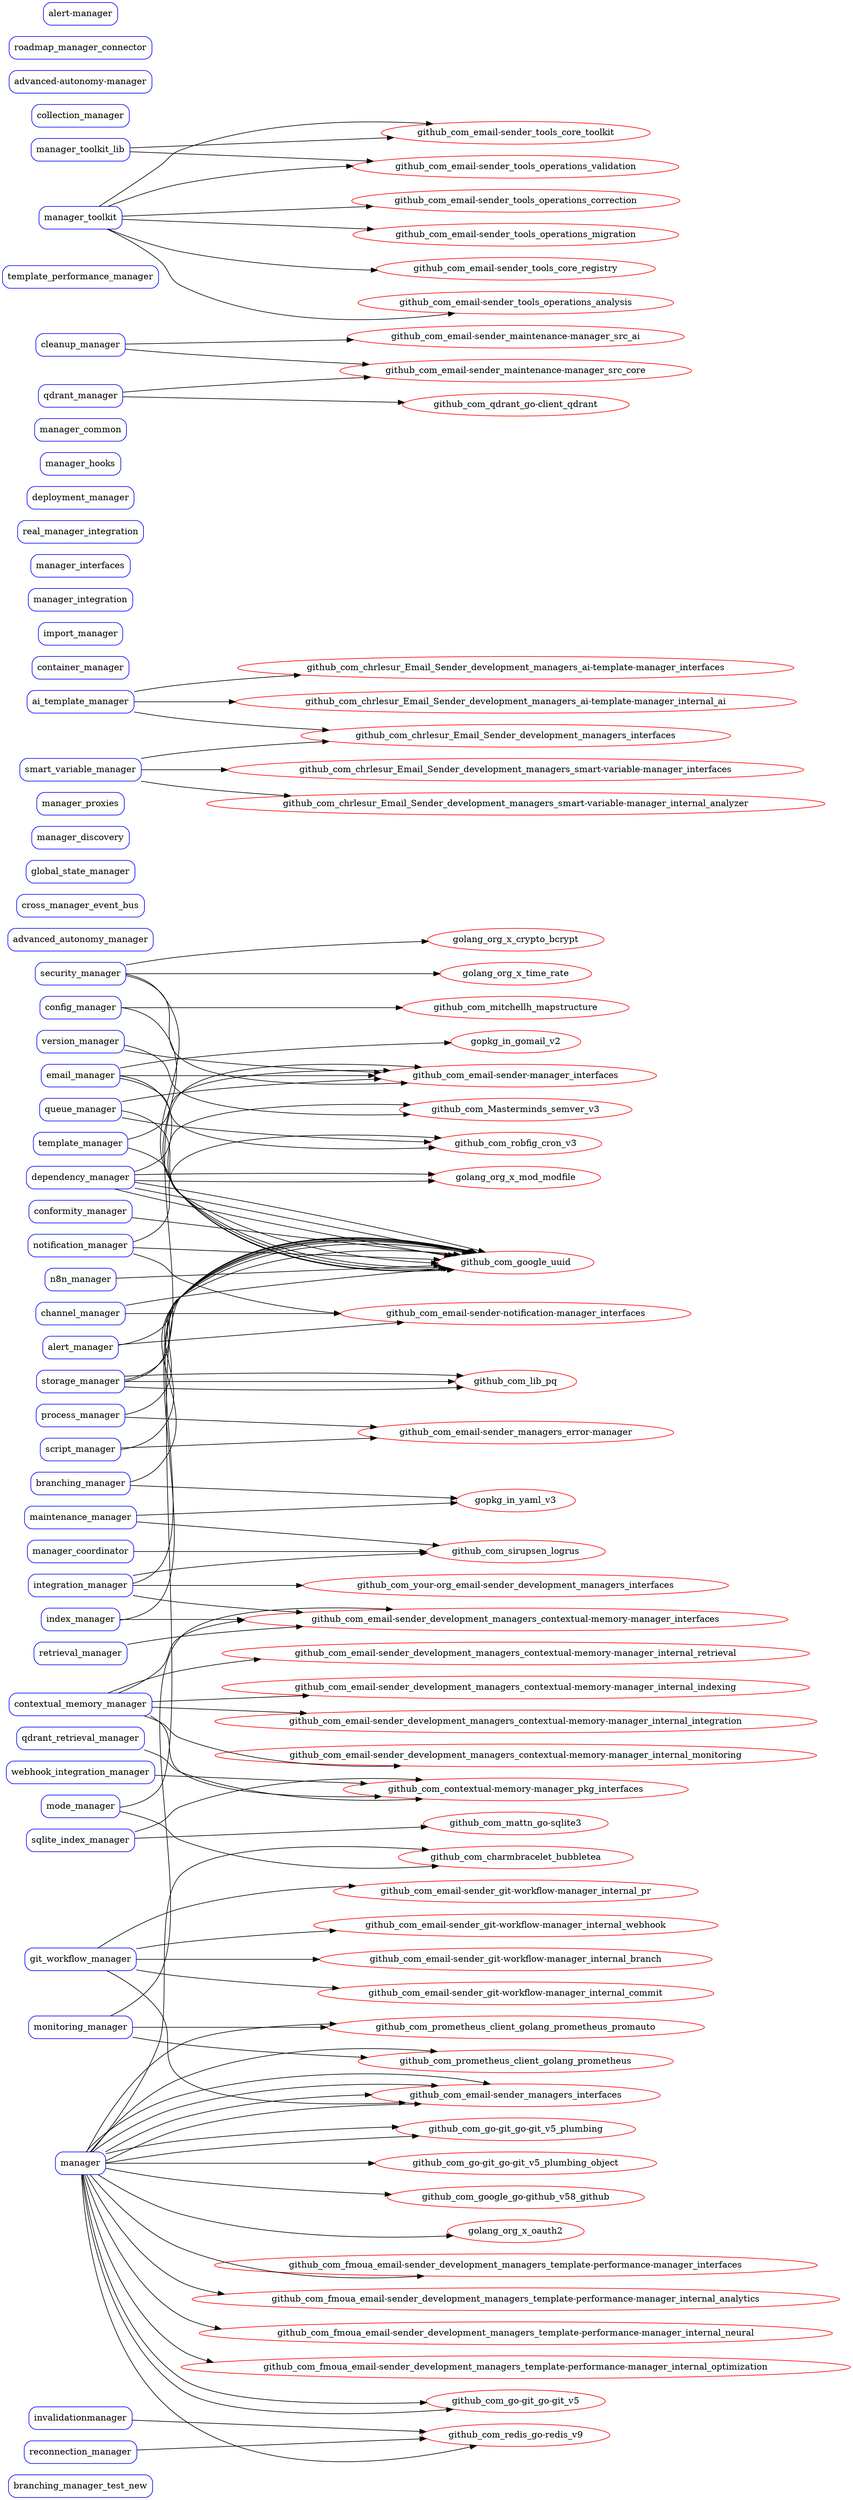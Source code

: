 digraph DependencyGraph {
    rankdir=LR;
    node [shape=box, style=rounded];
    
    // Fichiers managers    "manager" [color=blue];
    "branching_manager_test_new" [color=blue];
    "branching_manager" [color=blue];
    "advanced_autonomy_manager" [color=blue];
    "cross_manager_event_bus" [color=blue];
    "global_state_manager" [color=blue];
    "manager_discovery" [color=blue];
    "manager_proxies" [color=blue];
    "security_manager" [color=blue];
    "advanced_autonomy_manager" [color=blue];
    "ai_template_manager" [color=blue];
    "github_com_chrlesur_Email_Sender_development_managers_interfaces" [color=red, shape=ellipse];
    "ai_template_manager" -> "github_com_chrlesur_Email_Sender_development_managers_interfaces";
    "ai_template_manager" [color=blue];
    "github_com_chrlesur_Email_Sender_development_managers_ai-template-manager_interfaces" [color=red, shape=ellipse];
    "ai_template_manager" -> "github_com_chrlesur_Email_Sender_development_managers_ai-template-manager_interfaces";
    "github_com_chrlesur_Email_Sender_development_managers_ai-template-manager_internal_ai" [color=red, shape=ellipse];
    "ai_template_manager" -> "github_com_chrlesur_Email_Sender_development_managers_ai-template-manager_internal_ai";
    "branching_manager" [color=blue];
    "github_com_google_uuid" [color=red, shape=ellipse];
    "branching_manager" -> "github_com_google_uuid";
    "gopkg_in_yaml_v3" [color=red, shape=ellipse];
    "branching_manager" -> "gopkg_in_yaml_v3";
    "config_manager" [color=blue];
    "github_com_google_uuid" [color=red, shape=ellipse];
    "config_manager" -> "github_com_google_uuid";
    "github_com_mitchellh_mapstructure" [color=red, shape=ellipse];
    "config_manager" -> "github_com_mitchellh_mapstructure";
    "container_manager" [color=blue];
    "contextual_memory_manager" [color=blue];
    "github_com_email-sender_development_managers_contextual-memory-manager_interfaces" [color=red, shape=ellipse];
    "contextual_memory_manager" -> "github_com_email-sender_development_managers_contextual-memory-manager_interfaces";
    "github_com_email-sender_development_managers_contextual-memory-manager_internal_indexing" [color=red, shape=ellipse];
    "contextual_memory_manager" -> "github_com_email-sender_development_managers_contextual-memory-manager_internal_indexing";
    "github_com_email-sender_development_managers_contextual-memory-manager_internal_integration" [color=red, shape=ellipse];
    "contextual_memory_manager" -> "github_com_email-sender_development_managers_contextual-memory-manager_internal_integration";
    "github_com_email-sender_development_managers_contextual-memory-manager_internal_monitoring" [color=red, shape=ellipse];
    "contextual_memory_manager" -> "github_com_email-sender_development_managers_contextual-memory-manager_internal_monitoring";
    "github_com_email-sender_development_managers_contextual-memory-manager_internal_retrieval" [color=red, shape=ellipse];
    "contextual_memory_manager" -> "github_com_email-sender_development_managers_contextual-memory-manager_internal_retrieval";
    "index_manager" [color=blue];
    "github_com_email-sender_development_managers_contextual-memory-manager_interfaces" [color=red, shape=ellipse];
    "index_manager" -> "github_com_email-sender_development_managers_contextual-memory-manager_interfaces";
    "github_com_google_uuid" [color=red, shape=ellipse];
    "index_manager" -> "github_com_google_uuid";
    "integration_manager" [color=blue];
    "github_com_email-sender_development_managers_contextual-memory-manager_interfaces" [color=red, shape=ellipse];
    "integration_manager" -> "github_com_email-sender_development_managers_contextual-memory-manager_interfaces";
    "monitoring_manager" [color=blue];
    "github_com_email-sender_development_managers_contextual-memory-manager_interfaces" [color=red, shape=ellipse];
    "monitoring_manager" -> "github_com_email-sender_development_managers_contextual-memory-manager_interfaces";
    "github_com_prometheus_client_golang_prometheus" [color=red, shape=ellipse];
    "monitoring_manager" -> "github_com_prometheus_client_golang_prometheus";
    "github_com_prometheus_client_golang_prometheus_promauto" [color=red, shape=ellipse];
    "monitoring_manager" -> "github_com_prometheus_client_golang_prometheus_promauto";
    "retrieval_manager" [color=blue];
    "github_com_email-sender_development_managers_contextual-memory-manager_interfaces" [color=red, shape=ellipse];
    "retrieval_manager" -> "github_com_email-sender_development_managers_contextual-memory-manager_interfaces";
    "contextual_memory_manager" [color=blue];
    "github_com_contextual-memory-manager_pkg_interfaces" [color=red, shape=ellipse];
    "contextual_memory_manager" -> "github_com_contextual-memory-manager_pkg_interfaces";
    "qdrant_retrieval_manager" [color=blue];
    "github_com_contextual-memory-manager_pkg_interfaces" [color=red, shape=ellipse];
    "qdrant_retrieval_manager" -> "github_com_contextual-memory-manager_pkg_interfaces";
    "sqlite_index_manager" [color=blue];
    "github_com_mattn_go-sqlite3" [color=red, shape=ellipse];
    "sqlite_index_manager" -> "github_com_mattn_go-sqlite3";
    "github_com_contextual-memory-manager_pkg_interfaces" [color=red, shape=ellipse];
    "sqlite_index_manager" -> "github_com_contextual-memory-manager_pkg_interfaces";
    "webhook_integration_manager" [color=blue];
    "github_com_contextual-memory-manager_pkg_interfaces" [color=red, shape=ellipse];
    "webhook_integration_manager" -> "github_com_contextual-memory-manager_pkg_interfaces";
    "dependency_manager" [color=blue];
    "github_com_google_uuid" [color=red, shape=ellipse];
    "dependency_manager" -> "github_com_google_uuid";
    "golang_org_x_mod_modfile" [color=red, shape=ellipse];
    "dependency_manager" -> "golang_org_x_mod_modfile";
    "import_manager" [color=blue];
    "manager_integration" [color=blue];
    "manager_interfaces" [color=blue];
    "real_manager_integration" [color=blue];
    "dependency_manager" [color=blue];
    "github_com_google_uuid" [color=red, shape=ellipse];
    "dependency_manager" -> "github_com_google_uuid";
    "github_com_Masterminds_semver_v3" [color=red, shape=ellipse];
    "dependency_manager" -> "github_com_Masterminds_semver_v3";
    "version_manager" [color=blue];
    "github_com_Masterminds_semver_v3" [color=red, shape=ellipse];
    "version_manager" -> "github_com_Masterminds_semver_v3";
    "github_com_email-sender-manager_interfaces" [color=red, shape=ellipse];
    "version_manager" -> "github_com_email-sender-manager_interfaces";
    "deployment_manager" [color=blue];
    "email_manager" [color=blue];
    "github_com_google_uuid" [color=red, shape=ellipse];
    "email_manager" -> "github_com_google_uuid";
    "github_com_email-sender-manager_interfaces" [color=red, shape=ellipse];
    "email_manager" -> "github_com_email-sender-manager_interfaces";
    "gopkg_in_gomail_v2" [color=red, shape=ellipse];
    "email_manager" -> "gopkg_in_gomail_v2";
    "github_com_robfig_cron_v3" [color=red, shape=ellipse];
    "email_manager" -> "github_com_robfig_cron_v3";
    "queue_manager" [color=blue];
    "github_com_google_uuid" [color=red, shape=ellipse];
    "queue_manager" -> "github_com_google_uuid";
    "github_com_email-sender-manager_interfaces" [color=red, shape=ellipse];
    "queue_manager" -> "github_com_email-sender-manager_interfaces";
    "github_com_robfig_cron_v3" [color=red, shape=ellipse];
    "queue_manager" -> "github_com_robfig_cron_v3";
    "template_manager" [color=blue];
    "github_com_google_uuid" [color=red, shape=ellipse];
    "template_manager" -> "github_com_google_uuid";
    "github_com_email-sender-manager_interfaces" [color=red, shape=ellipse];
    "template_manager" -> "github_com_email-sender-manager_interfaces";
    "manager" [color=blue];
    "github_com_email-sender_managers_interfaces" [color=red, shape=ellipse];
    "manager" -> "github_com_email-sender_managers_interfaces";
    "github_com_go-git_go-git_v5" [color=red, shape=ellipse];
    "manager" -> "github_com_go-git_go-git_v5";
    "github_com_go-git_go-git_v5_plumbing" [color=red, shape=ellipse];
    "manager" -> "github_com_go-git_go-git_v5_plumbing";
    "manager" [color=blue];
    "github_com_go-git_go-git_v5" [color=red, shape=ellipse];
    "manager" -> "github_com_go-git_go-git_v5";
    "github_com_go-git_go-git_v5_plumbing" [color=red, shape=ellipse];
    "manager" -> "github_com_go-git_go-git_v5_plumbing";
    "github_com_go-git_go-git_v5_plumbing_object" [color=red, shape=ellipse];
    "manager" -> "github_com_go-git_go-git_v5_plumbing_object";
    "github_com_email-sender_managers_interfaces" [color=red, shape=ellipse];
    "manager" -> "github_com_email-sender_managers_interfaces";
    "manager" [color=blue];
    "github_com_email-sender_managers_interfaces" [color=red, shape=ellipse];
    "manager" -> "github_com_email-sender_managers_interfaces";
    "github_com_google_go-github_v58_github" [color=red, shape=ellipse];
    "manager" -> "github_com_google_go-github_v58_github";
    "golang_org_x_oauth2" [color=red, shape=ellipse];
    "manager" -> "golang_org_x_oauth2";
    "manager" [color=blue];
    "github_com_email-sender_managers_interfaces" [color=red, shape=ellipse];
    "manager" -> "github_com_email-sender_managers_interfaces";
    "git_workflow_manager" [color=blue];
    "github_com_email-sender_git-workflow-manager_internal_branch" [color=red, shape=ellipse];
    "git_workflow_manager" -> "github_com_email-sender_git-workflow-manager_internal_branch";
    "github_com_email-sender_git-workflow-manager_internal_commit" [color=red, shape=ellipse];
    "git_workflow_manager" -> "github_com_email-sender_git-workflow-manager_internal_commit";
    "github_com_email-sender_git-workflow-manager_internal_pr" [color=red, shape=ellipse];
    "git_workflow_manager" -> "github_com_email-sender_git-workflow-manager_internal_pr";
    "github_com_email-sender_git-workflow-manager_internal_webhook" [color=red, shape=ellipse];
    "git_workflow_manager" -> "github_com_email-sender_git-workflow-manager_internal_webhook";
    "github_com_email-sender_managers_interfaces" [color=red, shape=ellipse];
    "git_workflow_manager" -> "github_com_email-sender_managers_interfaces";
    "conformity_manager" [color=blue];
    "github_com_google_uuid" [color=red, shape=ellipse];
    "conformity_manager" -> "github_com_google_uuid";
    "manager_hooks" [color=blue];
    "integration_manager" [color=blue];
    "github_com_google_uuid" [color=red, shape=ellipse];
    "integration_manager" -> "github_com_google_uuid";
    "github_com_sirupsen_logrus" [color=red, shape=ellipse];
    "integration_manager" -> "github_com_sirupsen_logrus";
    "github_com_your-org_email-sender_development_managers_interfaces" [color=red, shape=ellipse];
    "integration_manager" -> "github_com_your-org_email-sender_development_managers_interfaces";
    "manager_common" [color=blue];
    "cleanup_manager" [color=blue];
    "github_com_email-sender_maintenance-manager_src_ai" [color=red, shape=ellipse];
    "cleanup_manager" -> "github_com_email-sender_maintenance-manager_src_ai";
    "github_com_email-sender_maintenance-manager_src_core" [color=red, shape=ellipse];
    "cleanup_manager" -> "github_com_email-sender_maintenance-manager_src_core";
    "maintenance_manager" [color=blue];
    "github_com_sirupsen_logrus" [color=red, shape=ellipse];
    "maintenance_manager" -> "github_com_sirupsen_logrus";
    "gopkg_in_yaml_v3" [color=red, shape=ellipse];
    "maintenance_manager" -> "gopkg_in_yaml_v3";
    "manager_coordinator" [color=blue];
    "github_com_sirupsen_logrus" [color=red, shape=ellipse];
    "manager_coordinator" -> "github_com_sirupsen_logrus";
    "qdrant_manager" [color=blue];
    "github_com_qdrant_go-client_qdrant" [color=red, shape=ellipse];
    "qdrant_manager" -> "github_com_qdrant_go-client_qdrant";
    "github_com_email-sender_maintenance-manager_src_core" [color=red, shape=ellipse];
    "qdrant_manager" -> "github_com_email-sender_maintenance-manager_src_core";
    "monitoring_manager" [color=blue];
    "n8n_manager" [color=blue];
    "github_com_google_uuid" [color=red, shape=ellipse];
    "n8n_manager" -> "github_com_google_uuid";
    "alert_manager" [color=blue];
    "github_com_google_uuid" [color=red, shape=ellipse];
    "alert_manager" -> "github_com_google_uuid";
    "github_com_email-sender-notification-manager_interfaces" [color=red, shape=ellipse];
    "alert_manager" -> "github_com_email-sender-notification-manager_interfaces";
    "channel_manager" [color=blue];
    "github_com_google_uuid" [color=red, shape=ellipse];
    "channel_manager" -> "github_com_google_uuid";
    "github_com_email-sender-notification-manager_interfaces" [color=red, shape=ellipse];
    "channel_manager" -> "github_com_email-sender-notification-manager_interfaces";
    "notification_manager" [color=blue];
    "github_com_google_uuid" [color=red, shape=ellipse];
    "notification_manager" -> "github_com_google_uuid";
    "github_com_email-sender-notification-manager_interfaces" [color=red, shape=ellipse];
    "notification_manager" -> "github_com_email-sender-notification-manager_interfaces";
    "github_com_robfig_cron_v3" [color=red, shape=ellipse];
    "notification_manager" -> "github_com_robfig_cron_v3";
    "process_manager" [color=blue];
    "github_com_email-sender_managers_error-manager" [color=red, shape=ellipse];
    "process_manager" -> "github_com_email-sender_managers_error-manager";
    "github_com_google_uuid" [color=red, shape=ellipse];
    "process_manager" -> "github_com_google_uuid";
    "config_manager" [color=blue];
    "manager" [color=blue];
    "manager" [color=blue];
    "github_com_charmbracelet_bubbletea" [color=red, shape=ellipse];
    "manager" -> "github_com_charmbracelet_bubbletea";
    "mode_manager" [color=blue];
    "github_com_google_uuid" [color=red, shape=ellipse];
    "mode_manager" -> "github_com_google_uuid";
    "github_com_charmbracelet_bubbletea" [color=red, shape=ellipse];
    "mode_manager" -> "github_com_charmbracelet_bubbletea";
    "script_manager" [color=blue];
    "github_com_google_uuid" [color=red, shape=ellipse];
    "script_manager" -> "github_com_google_uuid";
    "github_com_email-sender_managers_error-manager" [color=red, shape=ellipse];
    "script_manager" -> "github_com_email-sender_managers_error-manager";
    "security_manager" [color=blue];
    "security_manager" [color=blue];
    "github_com_email-sender-manager_interfaces" [color=red, shape=ellipse];
    "security_manager" -> "github_com_email-sender-manager_interfaces";
    "github_com_google_uuid" [color=red, shape=ellipse];
    "security_manager" -> "github_com_google_uuid";
    "golang_org_x_crypto_bcrypt" [color=red, shape=ellipse];
    "security_manager" -> "golang_org_x_crypto_bcrypt";
    "golang_org_x_time_rate" [color=red, shape=ellipse];
    "security_manager" -> "golang_org_x_time_rate";
    "smart_variable_manager" [color=blue];
    "github_com_chrlesur_Email_Sender_development_managers_interfaces" [color=red, shape=ellipse];
    "smart_variable_manager" -> "github_com_chrlesur_Email_Sender_development_managers_interfaces";
    "smart_variable_manager" [color=blue];
    "github_com_chrlesur_Email_Sender_development_managers_smart-variable-manager_interfaces" [color=red, shape=ellipse];
    "smart_variable_manager" -> "github_com_chrlesur_Email_Sender_development_managers_smart-variable-manager_interfaces";
    "github_com_chrlesur_Email_Sender_development_managers_smart-variable-manager_internal_analyzer" [color=red, shape=ellipse];
    "smart_variable_manager" -> "github_com_chrlesur_Email_Sender_development_managers_smart-variable-manager_internal_analyzer";
    "storage_manager" [color=blue];
    "github_com_lib_pq" [color=red, shape=ellipse];
    "storage_manager" -> "github_com_lib_pq";
    "storage_manager" [color=blue];
    "github_com_google_uuid" [color=red, shape=ellipse];
    "storage_manager" -> "github_com_google_uuid";
    "github_com_lib_pq" [color=red, shape=ellipse];
    "storage_manager" -> "github_com_lib_pq";
    "github_com_lib_pq" [color=red, shape=ellipse];
    "storage_manager" -> "github_com_lib_pq";
    "github_com_email-sender-manager_interfaces" [color=red, shape=ellipse];
    "storage_manager" -> "github_com_email-sender-manager_interfaces";
    "template_performance_manager" [color=blue];
    "manager" [color=blue];
    "github_com_fmoua_email-sender_development_managers_template-performance-manager_interfaces" [color=red, shape=ellipse];
    "manager" -> "github_com_fmoua_email-sender_development_managers_template-performance-manager_interfaces";
    "github_com_fmoua_email-sender_development_managers_template-performance-manager_internal_analytics" [color=red, shape=ellipse];
    "manager" -> "github_com_fmoua_email-sender_development_managers_template-performance-manager_internal_analytics";
    "github_com_fmoua_email-sender_development_managers_template-performance-manager_internal_neural" [color=red, shape=ellipse];
    "manager" -> "github_com_fmoua_email-sender_development_managers_template-performance-manager_internal_neural";
    "github_com_fmoua_email-sender_development_managers_template-performance-manager_internal_optimization" [color=red, shape=ellipse];
    "manager" -> "github_com_fmoua_email-sender_development_managers_template-performance-manager_internal_optimization";
    "manager_toolkit" [color=blue];
    "github_com_email-sender_tools_core_registry" [color=red, shape=ellipse];
    "manager_toolkit" -> "github_com_email-sender_tools_core_registry";
    "github_com_email-sender_tools_core_toolkit" [color=red, shape=ellipse];
    "manager_toolkit" -> "github_com_email-sender_tools_core_toolkit";
    "github_com_email-sender_tools_operations_analysis" [color=red, shape=ellipse];
    "manager_toolkit" -> "github_com_email-sender_tools_operations_analysis";
    "github_com_email-sender_tools_operations_correction" [color=red, shape=ellipse];
    "manager_toolkit" -> "github_com_email-sender_tools_operations_correction";
    "github_com_email-sender_tools_operations_migration" [color=red, shape=ellipse];
    "manager_toolkit" -> "github_com_email-sender_tools_operations_migration";
    "github_com_email-sender_tools_operations_validation" [color=red, shape=ellipse];
    "manager_toolkit" -> "github_com_email-sender_tools_operations_validation";
    "manager_toolkit_lib" [color=blue];
    "github_com_email-sender_tools_core_toolkit" [color=red, shape=ellipse];
    "manager_toolkit_lib" -> "github_com_email-sender_tools_core_toolkit";
    "github_com_email-sender_tools_operations_validation" [color=red, shape=ellipse];
    "manager_toolkit_lib" -> "github_com_email-sender_tools_operations_validation";
    "manager_toolkit" [color=blue];
    "collection_manager" [color=blue];
    "manager" [color=blue];
    "github_com_prometheus_client_golang_prometheus" [color=red, shape=ellipse];
    "manager" -> "github_com_prometheus_client_golang_prometheus";
    "github_com_prometheus_client_golang_prometheus_promauto" [color=red, shape=ellipse];
    "manager" -> "github_com_prometheus_client_golang_prometheus_promauto";
    "advanced-autonomy-manager" [color=blue];
    "reconnection_manager" [color=blue];
    "github_com_redis_go-redis_v9" [color=red, shape=ellipse];
    "reconnection_manager" -> "github_com_redis_go-redis_v9";
    "invalidationmanager" [color=blue];
    "github_com_redis_go-redis_v9" [color=red, shape=ellipse];
    "invalidationmanager" -> "github_com_redis_go-redis_v9";
    "manager" [color=blue];
    "github_com_redis_go-redis_v9" [color=red, shape=ellipse];
    "manager" -> "github_com_redis_go-redis_v9";
    "roadmap_manager_connector" [color=blue];
    "dependency_manager" [color=blue];
    "github_com_google_uuid" [color=red, shape=ellipse];
    "dependency_manager" -> "github_com_google_uuid";
    "golang_org_x_mod_modfile" [color=red, shape=ellipse];
    "dependency_manager" -> "golang_org_x_mod_modfile";
    "alert-manager" [color=blue];
}
